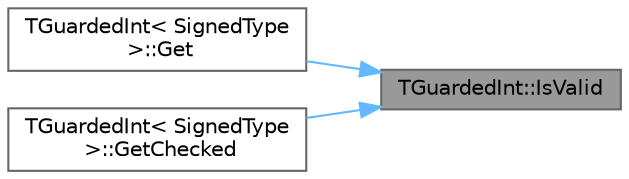 digraph "TGuardedInt::IsValid"
{
 // INTERACTIVE_SVG=YES
 // LATEX_PDF_SIZE
  bgcolor="transparent";
  edge [fontname=Helvetica,fontsize=10,labelfontname=Helvetica,labelfontsize=10];
  node [fontname=Helvetica,fontsize=10,shape=box,height=0.2,width=0.4];
  rankdir="RL";
  Node1 [id="Node000001",label="TGuardedInt::IsValid",height=0.2,width=0.4,color="gray40", fillcolor="grey60", style="filled", fontcolor="black",tooltip=" "];
  Node1 -> Node2 [id="edge1_Node000001_Node000002",dir="back",color="steelblue1",style="solid",tooltip=" "];
  Node2 [id="Node000002",label="TGuardedInt\< SignedType\l \>::Get",height=0.2,width=0.4,color="grey40", fillcolor="white", style="filled",URL="$d4/dcb/classTGuardedInt.html#ae59d9d4e357d83c2a0f0d81cc3655f97",tooltip=" "];
  Node1 -> Node3 [id="edge2_Node000001_Node000003",dir="back",color="steelblue1",style="solid",tooltip=" "];
  Node3 [id="Node000003",label="TGuardedInt\< SignedType\l \>::GetChecked",height=0.2,width=0.4,color="grey40", fillcolor="white", style="filled",URL="$d4/dcb/classTGuardedInt.html#ae9573ae03b3dfb4672b1608535f64400",tooltip=" "];
}
